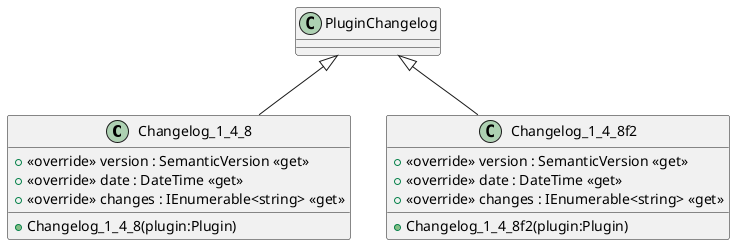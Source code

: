 @startuml
class Changelog_1_4_8 {
    + Changelog_1_4_8(plugin:Plugin)
    + <<override>> version : SemanticVersion <<get>>
    + <<override>> date : DateTime <<get>>
    + <<override>> changes : IEnumerable<string> <<get>>
}
class Changelog_1_4_8f2 {
    + Changelog_1_4_8f2(plugin:Plugin)
    + <<override>> version : SemanticVersion <<get>>
    + <<override>> date : DateTime <<get>>
    + <<override>> changes : IEnumerable<string> <<get>>
}
PluginChangelog <|-- Changelog_1_4_8
PluginChangelog <|-- Changelog_1_4_8f2
@enduml
